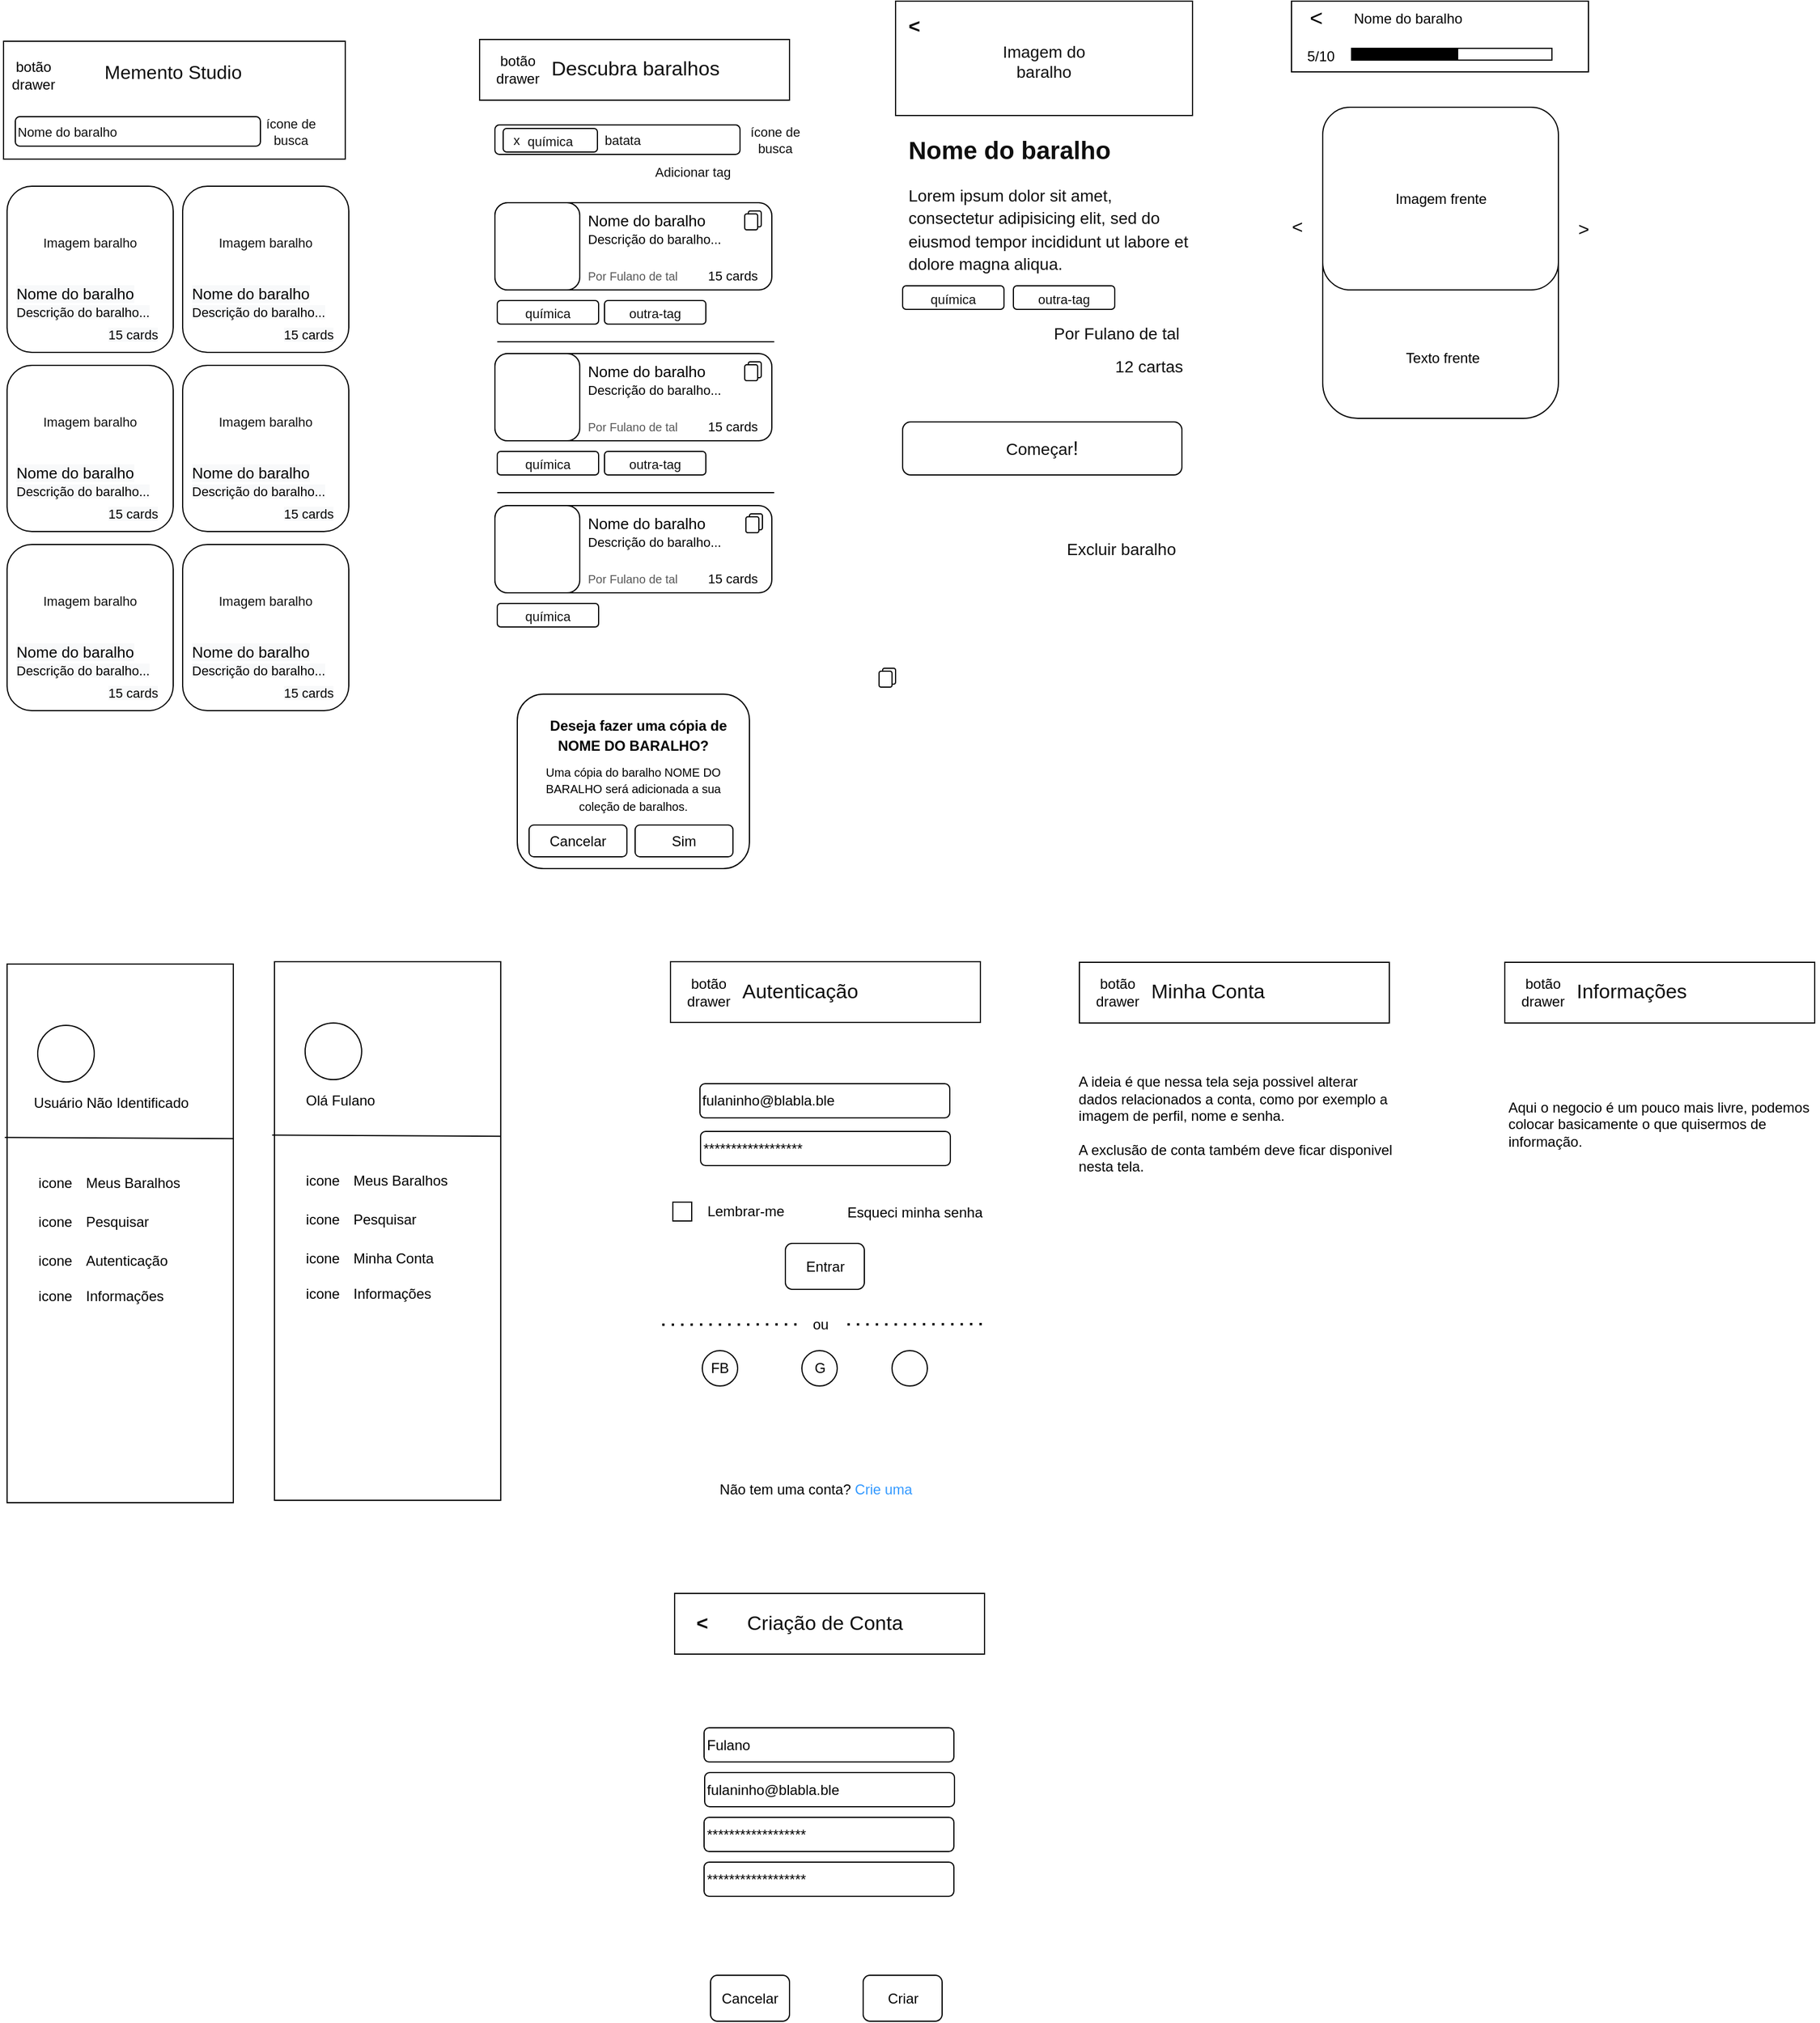 <mxfile version="19.0.3" type="device"><diagram id="fM3aGosSxny9Zsjf3HQu" name="Page-1"><mxGraphModel dx="1240" dy="809" grid="0" gridSize="10" guides="1" tooltips="1" connect="1" arrows="1" fold="1" page="1" pageScale="1" pageWidth="827" pageHeight="1169" math="0" shadow="0"><root><mxCell id="0"/><mxCell id="1" parent="0"/><mxCell id="NiZG2JbrYyno3YWnQfZE-44" value="" style="rounded=0;whiteSpace=wrap;html=1;" parent="1" vertex="1"><mxGeometry x="452" y="96.5" width="263" height="51.5" as="geometry"/></mxCell><mxCell id="NiZG2JbrYyno3YWnQfZE-31" value="" style="rounded=0;whiteSpace=wrap;html=1;" parent="1" vertex="1"><mxGeometry x="48" y="98" width="290" height="100" as="geometry"/></mxCell><mxCell id="MmNNkBtqeXxWJ1WYFN_U-193" value="" style="rounded=0;whiteSpace=wrap;html=1;fontSize=16;fontColor=#0F0F0F;fillColor=#FFFFFF;" parent="1" vertex="1"><mxGeometry x="805" y="64" width="252" height="97" as="geometry"/></mxCell><mxCell id="MmNNkBtqeXxWJ1WYFN_U-2" value="" style="rounded=0;whiteSpace=wrap;html=1;" parent="1" vertex="1"><mxGeometry x="1141" y="64" width="252" height="60" as="geometry"/></mxCell><mxCell id="MmNNkBtqeXxWJ1WYFN_U-5" value="Nome do baralho" style="text;html=1;strokeColor=none;fillColor=none;align=left;verticalAlign=middle;whiteSpace=wrap;rounded=0;" parent="1" vertex="1"><mxGeometry x="1192" y="64" width="130" height="30" as="geometry"/></mxCell><mxCell id="MmNNkBtqeXxWJ1WYFN_U-6" value="&lt;font style=&quot;font-size: 19px;&quot;&gt;&amp;lt;&lt;/font&gt;" style="text;html=1;strokeColor=none;fillColor=none;align=center;verticalAlign=middle;whiteSpace=wrap;rounded=0;" parent="1" vertex="1"><mxGeometry x="1132" y="64" width="60" height="30" as="geometry"/></mxCell><mxCell id="MmNNkBtqeXxWJ1WYFN_U-7" value="&lt;font style=&quot;font-size: 12px;&quot;&gt;5/10&lt;/font&gt;" style="text;html=1;strokeColor=none;fillColor=none;align=center;verticalAlign=middle;whiteSpace=wrap;rounded=0;fontSize=19;" parent="1" vertex="1"><mxGeometry x="1136" y="94" width="60" height="30" as="geometry"/></mxCell><mxCell id="MmNNkBtqeXxWJ1WYFN_U-8" value="" style="rounded=0;whiteSpace=wrap;html=1;fontSize=12;" parent="1" vertex="1"><mxGeometry x="1192" y="104" width="170" height="10" as="geometry"/></mxCell><mxCell id="MmNNkBtqeXxWJ1WYFN_U-10" value="" style="rounded=0;whiteSpace=wrap;html=1;fontSize=12;fillColor=#000000;" parent="1" vertex="1"><mxGeometry x="1192" y="104" width="90" height="10" as="geometry"/></mxCell><mxCell id="MmNNkBtqeXxWJ1WYFN_U-11" value="" style="rounded=1;whiteSpace=wrap;html=1;fontSize=12;fillColor=#FFFFFF;fontColor=#00465C;labelBackgroundColor=none;" parent="1" vertex="1"><mxGeometry x="1167.5" y="154" width="200" height="264" as="geometry"/></mxCell><mxCell id="MmNNkBtqeXxWJ1WYFN_U-17" value="Imagem frente" style="rounded=1;whiteSpace=wrap;html=1;fontSize=12;fillColor=#FFFFFF;" parent="1" vertex="1"><mxGeometry x="1167.5" y="154" width="200" height="155" as="geometry"/></mxCell><mxCell id="MmNNkBtqeXxWJ1WYFN_U-18" value="Texto frente" style="text;html=1;strokeColor=none;fillColor=none;align=center;verticalAlign=middle;whiteSpace=wrap;rounded=0;fontSize=12;" parent="1" vertex="1"><mxGeometry x="1214" y="352" width="111" height="30" as="geometry"/></mxCell><mxCell id="MmNNkBtqeXxWJ1WYFN_U-45" value="" style="group" parent="1" vertex="1" connectable="0"><mxGeometry x="465" y="235" width="235" height="77" as="geometry"/></mxCell><mxCell id="MmNNkBtqeXxWJ1WYFN_U-39" value="" style="rounded=1;whiteSpace=wrap;html=1;fontSize=23;fillColor=#FFFFFF;" parent="MmNNkBtqeXxWJ1WYFN_U-45" vertex="1"><mxGeometry width="235" height="74" as="geometry"/></mxCell><mxCell id="MmNNkBtqeXxWJ1WYFN_U-40" value="" style="rounded=1;whiteSpace=wrap;html=1;fontSize=23;fillColor=#FFFFFF;" parent="MmNNkBtqeXxWJ1WYFN_U-45" vertex="1"><mxGeometry width="72" height="74" as="geometry"/></mxCell><mxCell id="MmNNkBtqeXxWJ1WYFN_U-41" value="Nome do baralho" style="text;html=1;strokeColor=none;fillColor=none;align=left;verticalAlign=middle;whiteSpace=wrap;rounded=0;fontSize=13;" parent="MmNNkBtqeXxWJ1WYFN_U-45" vertex="1"><mxGeometry x="77" width="103" height="30" as="geometry"/></mxCell><mxCell id="MmNNkBtqeXxWJ1WYFN_U-42" value="&lt;font style=&quot;font-size: 11px;&quot;&gt;Descrição do baralho...&lt;/font&gt;" style="text;html=1;strokeColor=none;fillColor=none;align=left;verticalAlign=middle;whiteSpace=wrap;rounded=0;fontSize=13;" parent="MmNNkBtqeXxWJ1WYFN_U-45" vertex="1"><mxGeometry x="77" y="15" width="128" height="30" as="geometry"/></mxCell><mxCell id="MmNNkBtqeXxWJ1WYFN_U-43" value="15 cards" style="text;html=1;strokeColor=none;fillColor=none;align=center;verticalAlign=middle;whiteSpace=wrap;rounded=0;fontSize=11;" parent="MmNNkBtqeXxWJ1WYFN_U-45" vertex="1"><mxGeometry x="172" y="47" width="60" height="30" as="geometry"/></mxCell><mxCell id="MmNNkBtqeXxWJ1WYFN_U-44" value="&lt;font style=&quot;font-size: 10px;&quot; color=&quot;#575757&quot;&gt;Por Fulano de tal&lt;/font&gt;" style="text;html=1;strokeColor=none;fillColor=none;align=left;verticalAlign=middle;whiteSpace=wrap;rounded=0;fontSize=11;" parent="MmNNkBtqeXxWJ1WYFN_U-45" vertex="1"><mxGeometry x="77" y="47" width="90" height="30" as="geometry"/></mxCell><mxCell id="h0KHNPsWpY2oYhMpBAds-7" value="" style="group" parent="MmNNkBtqeXxWJ1WYFN_U-45" connectable="0" vertex="1"><mxGeometry x="212" y="7" width="14" height="16" as="geometry"/></mxCell><mxCell id="h0KHNPsWpY2oYhMpBAds-8" value="" style="rounded=1;whiteSpace=wrap;html=1;labelBackgroundColor=none;fontSize=14;fontColor=#FFFFFF;fillColor=#FFFFFF;" parent="h0KHNPsWpY2oYhMpBAds-7" vertex="1"><mxGeometry x="3" width="11" height="13.5" as="geometry"/></mxCell><mxCell id="h0KHNPsWpY2oYhMpBAds-9" value="" style="rounded=1;whiteSpace=wrap;html=1;labelBackgroundColor=none;fontSize=14;fontColor=#FFFFFF;fillColor=#FFFFFF;" parent="h0KHNPsWpY2oYhMpBAds-7" vertex="1"><mxGeometry y="2.5" width="11" height="13.5" as="geometry"/></mxCell><mxCell id="MmNNkBtqeXxWJ1WYFN_U-73" value="&lt;span style=&quot;font-weight: normal;&quot;&gt;Descubra baralhos&lt;/span&gt;" style="text;html=1;strokeColor=none;fillColor=none;align=left;verticalAlign=middle;whiteSpace=wrap;rounded=0;fontSize=17;fontColor=#0F0F0F;fontStyle=1" parent="1" vertex="1"><mxGeometry x="511" y="107.25" width="199" height="30" as="geometry"/></mxCell><mxCell id="MmNNkBtqeXxWJ1WYFN_U-84" value="&lt;font style=&quot;font-size: 11px;&quot;&gt;química&lt;/font&gt;" style="rounded=1;whiteSpace=wrap;html=1;fontSize=17;fontColor=#0F0F0F;fillColor=#FFFFFF;" parent="1" vertex="1"><mxGeometry x="467" y="318" width="86" height="20" as="geometry"/></mxCell><mxCell id="MmNNkBtqeXxWJ1WYFN_U-85" value="&lt;font style=&quot;font-size: 11px;&quot;&gt;outra-tag&lt;/font&gt;" style="rounded=1;whiteSpace=wrap;html=1;fontSize=17;fontColor=#0F0F0F;fillColor=#FFFFFF;" parent="1" vertex="1"><mxGeometry x="558" y="318" width="86" height="20" as="geometry"/></mxCell><mxCell id="MmNNkBtqeXxWJ1WYFN_U-86" value="" style="endArrow=none;html=1;rounded=0;fontSize=11;fontColor=#0F0F0F;" parent="1" edge="1"><mxGeometry width="50" height="50" relative="1" as="geometry"><mxPoint x="467" y="353" as="sourcePoint"/><mxPoint x="702" y="353" as="targetPoint"/></mxGeometry></mxCell><mxCell id="MmNNkBtqeXxWJ1WYFN_U-87" value="" style="group" parent="1" vertex="1" connectable="0"><mxGeometry x="465" y="363" width="235" height="77" as="geometry"/></mxCell><mxCell id="MmNNkBtqeXxWJ1WYFN_U-88" value="" style="rounded=1;whiteSpace=wrap;html=1;fontSize=23;fillColor=#FFFFFF;" parent="MmNNkBtqeXxWJ1WYFN_U-87" vertex="1"><mxGeometry width="235" height="74" as="geometry"/></mxCell><mxCell id="MmNNkBtqeXxWJ1WYFN_U-89" value="" style="rounded=1;whiteSpace=wrap;html=1;fontSize=23;fillColor=#FFFFFF;" parent="MmNNkBtqeXxWJ1WYFN_U-87" vertex="1"><mxGeometry width="72" height="74" as="geometry"/></mxCell><mxCell id="MmNNkBtqeXxWJ1WYFN_U-90" value="Nome do baralho" style="text;html=1;strokeColor=none;fillColor=none;align=left;verticalAlign=middle;whiteSpace=wrap;rounded=0;fontSize=13;" parent="MmNNkBtqeXxWJ1WYFN_U-87" vertex="1"><mxGeometry x="77" width="103" height="30" as="geometry"/></mxCell><mxCell id="MmNNkBtqeXxWJ1WYFN_U-91" value="&lt;font style=&quot;font-size: 11px;&quot;&gt;Descrição do baralho...&lt;/font&gt;" style="text;html=1;strokeColor=none;fillColor=none;align=left;verticalAlign=middle;whiteSpace=wrap;rounded=0;fontSize=13;" parent="MmNNkBtqeXxWJ1WYFN_U-87" vertex="1"><mxGeometry x="77" y="15" width="128" height="30" as="geometry"/></mxCell><mxCell id="MmNNkBtqeXxWJ1WYFN_U-92" value="15 cards" style="text;html=1;strokeColor=none;fillColor=none;align=center;verticalAlign=middle;whiteSpace=wrap;rounded=0;fontSize=11;" parent="MmNNkBtqeXxWJ1WYFN_U-87" vertex="1"><mxGeometry x="172" y="47" width="60" height="30" as="geometry"/></mxCell><mxCell id="MmNNkBtqeXxWJ1WYFN_U-93" value="&lt;font style=&quot;font-size: 10px;&quot; color=&quot;#575757&quot;&gt;Por Fulano de tal&lt;/font&gt;" style="text;html=1;strokeColor=none;fillColor=none;align=left;verticalAlign=middle;whiteSpace=wrap;rounded=0;fontSize=11;" parent="MmNNkBtqeXxWJ1WYFN_U-87" vertex="1"><mxGeometry x="77" y="47" width="90" height="30" as="geometry"/></mxCell><mxCell id="h0KHNPsWpY2oYhMpBAds-14" value="" style="group" parent="MmNNkBtqeXxWJ1WYFN_U-87" connectable="0" vertex="1"><mxGeometry x="212" y="7" width="14" height="16" as="geometry"/></mxCell><mxCell id="h0KHNPsWpY2oYhMpBAds-15" value="" style="rounded=1;whiteSpace=wrap;html=1;labelBackgroundColor=none;fontSize=14;fontColor=#FFFFFF;fillColor=#FFFFFF;" parent="h0KHNPsWpY2oYhMpBAds-14" vertex="1"><mxGeometry x="3" width="11" height="13.5" as="geometry"/></mxCell><mxCell id="h0KHNPsWpY2oYhMpBAds-16" value="" style="rounded=1;whiteSpace=wrap;html=1;labelBackgroundColor=none;fontSize=14;fontColor=#FFFFFF;fillColor=#FFFFFF;" parent="h0KHNPsWpY2oYhMpBAds-14" vertex="1"><mxGeometry y="2.5" width="11" height="13.5" as="geometry"/></mxCell><mxCell id="MmNNkBtqeXxWJ1WYFN_U-95" value="&lt;font style=&quot;font-size: 11px;&quot;&gt;química&lt;/font&gt;" style="rounded=1;whiteSpace=wrap;html=1;fontSize=17;fontColor=#0F0F0F;fillColor=#FFFFFF;" parent="1" vertex="1"><mxGeometry x="467" y="446" width="86" height="20" as="geometry"/></mxCell><mxCell id="MmNNkBtqeXxWJ1WYFN_U-96" value="&lt;font style=&quot;font-size: 11px;&quot;&gt;outra-tag&lt;/font&gt;" style="rounded=1;whiteSpace=wrap;html=1;fontSize=17;fontColor=#0F0F0F;fillColor=#FFFFFF;" parent="1" vertex="1"><mxGeometry x="558" y="446" width="86" height="20" as="geometry"/></mxCell><mxCell id="MmNNkBtqeXxWJ1WYFN_U-97" value="" style="endArrow=none;html=1;rounded=0;fontSize=11;fontColor=#0F0F0F;" parent="1" edge="1"><mxGeometry width="50" height="50" relative="1" as="geometry"><mxPoint x="467" y="481" as="sourcePoint"/><mxPoint x="702" y="481" as="targetPoint"/></mxGeometry></mxCell><mxCell id="MmNNkBtqeXxWJ1WYFN_U-98" value="&amp;nbsp; &amp;nbsp;batata" style="rounded=1;whiteSpace=wrap;html=1;fontSize=11;fontColor=#0F0F0F;fillColor=#FFFFFF;" parent="1" vertex="1"><mxGeometry x="465" y="169" width="208" height="25" as="geometry"/></mxCell><mxCell id="MmNNkBtqeXxWJ1WYFN_U-99" value="ícone de busca" style="text;html=1;strokeColor=none;fillColor=none;align=center;verticalAlign=middle;whiteSpace=wrap;rounded=0;fontSize=11;fontColor=#0F0F0F;" parent="1" vertex="1"><mxGeometry x="677" y="172.5" width="52" height="19" as="geometry"/></mxCell><mxCell id="MmNNkBtqeXxWJ1WYFN_U-101" value="&lt;font style=&quot;font-size: 11px;&quot;&gt;química&lt;/font&gt;" style="rounded=1;whiteSpace=wrap;html=1;fontSize=17;fontColor=#0F0F0F;fillColor=#FFFFFF;" parent="1" vertex="1"><mxGeometry x="472" y="172" width="80" height="20" as="geometry"/></mxCell><mxCell id="MmNNkBtqeXxWJ1WYFN_U-102" value="x" style="text;html=1;strokeColor=none;fillColor=none;align=center;verticalAlign=middle;whiteSpace=wrap;rounded=0;fontSize=11;fontColor=#0F0F0F;" parent="1" vertex="1"><mxGeometry x="473" y="175.5" width="21" height="13" as="geometry"/></mxCell><mxCell id="MmNNkBtqeXxWJ1WYFN_U-106" value="Adicionar tag" style="text;html=1;strokeColor=none;fillColor=none;align=left;verticalAlign=middle;whiteSpace=wrap;rounded=0;fontSize=11;fontColor=#0F0F0F;" parent="1" vertex="1"><mxGeometry x="599" y="197" width="72" height="24" as="geometry"/></mxCell><mxCell id="MmNNkBtqeXxWJ1WYFN_U-107" value="" style="group" parent="1" vertex="1" connectable="0"><mxGeometry x="465" y="492" width="235" height="77" as="geometry"/></mxCell><mxCell id="MmNNkBtqeXxWJ1WYFN_U-108" value="" style="rounded=1;whiteSpace=wrap;html=1;fontSize=23;fillColor=#FFFFFF;" parent="MmNNkBtqeXxWJ1WYFN_U-107" vertex="1"><mxGeometry width="235" height="74" as="geometry"/></mxCell><mxCell id="MmNNkBtqeXxWJ1WYFN_U-109" value="" style="rounded=1;whiteSpace=wrap;html=1;fontSize=23;fillColor=#FFFFFF;" parent="MmNNkBtqeXxWJ1WYFN_U-107" vertex="1"><mxGeometry width="72" height="74" as="geometry"/></mxCell><mxCell id="MmNNkBtqeXxWJ1WYFN_U-110" value="Nome do baralho" style="text;html=1;strokeColor=none;fillColor=none;align=left;verticalAlign=middle;whiteSpace=wrap;rounded=0;fontSize=13;" parent="MmNNkBtqeXxWJ1WYFN_U-107" vertex="1"><mxGeometry x="77" width="103" height="30" as="geometry"/></mxCell><mxCell id="MmNNkBtqeXxWJ1WYFN_U-111" value="&lt;font style=&quot;font-size: 11px;&quot;&gt;Descrição do baralho...&lt;/font&gt;" style="text;html=1;strokeColor=none;fillColor=none;align=left;verticalAlign=middle;whiteSpace=wrap;rounded=0;fontSize=13;" parent="MmNNkBtqeXxWJ1WYFN_U-107" vertex="1"><mxGeometry x="77" y="15" width="128" height="30" as="geometry"/></mxCell><mxCell id="MmNNkBtqeXxWJ1WYFN_U-112" value="15 cards" style="text;html=1;strokeColor=none;fillColor=none;align=center;verticalAlign=middle;whiteSpace=wrap;rounded=0;fontSize=11;" parent="MmNNkBtqeXxWJ1WYFN_U-107" vertex="1"><mxGeometry x="172" y="47" width="60" height="30" as="geometry"/></mxCell><mxCell id="MmNNkBtqeXxWJ1WYFN_U-113" value="&lt;font style=&quot;font-size: 10px;&quot; color=&quot;#575757&quot;&gt;Por Fulano de tal&lt;/font&gt;" style="text;html=1;strokeColor=none;fillColor=none;align=left;verticalAlign=middle;whiteSpace=wrap;rounded=0;fontSize=11;" parent="MmNNkBtqeXxWJ1WYFN_U-107" vertex="1"><mxGeometry x="77" y="47" width="90" height="30" as="geometry"/></mxCell><mxCell id="h0KHNPsWpY2oYhMpBAds-17" value="" style="group" parent="MmNNkBtqeXxWJ1WYFN_U-107" connectable="0" vertex="1"><mxGeometry x="213" y="7" width="14" height="16" as="geometry"/></mxCell><mxCell id="h0KHNPsWpY2oYhMpBAds-18" value="" style="rounded=1;whiteSpace=wrap;html=1;labelBackgroundColor=none;fontSize=14;fontColor=#FFFFFF;fillColor=#FFFFFF;" parent="h0KHNPsWpY2oYhMpBAds-17" vertex="1"><mxGeometry x="3" width="11" height="13.5" as="geometry"/></mxCell><mxCell id="h0KHNPsWpY2oYhMpBAds-19" value="" style="rounded=1;whiteSpace=wrap;html=1;labelBackgroundColor=none;fontSize=14;fontColor=#FFFFFF;fillColor=#FFFFFF;" parent="h0KHNPsWpY2oYhMpBAds-17" vertex="1"><mxGeometry y="2.5" width="11" height="13.5" as="geometry"/></mxCell><mxCell id="MmNNkBtqeXxWJ1WYFN_U-115" value="&lt;font style=&quot;font-size: 11px;&quot;&gt;química&lt;/font&gt;" style="rounded=1;whiteSpace=wrap;html=1;fontSize=17;fontColor=#0F0F0F;fillColor=#FFFFFF;" parent="1" vertex="1"><mxGeometry x="467" y="575" width="86" height="20" as="geometry"/></mxCell><mxCell id="MmNNkBtqeXxWJ1WYFN_U-117" value="&lt;font style=&quot;font-size: 16px;&quot;&gt;&amp;lt;&lt;/font&gt;" style="text;html=1;strokeColor=none;fillColor=none;align=center;verticalAlign=middle;whiteSpace=wrap;rounded=0;fontSize=11;fontColor=#0F0F0F;" parent="1" vertex="1"><mxGeometry x="48" y="295" width="60" height="30" as="geometry"/></mxCell><mxCell id="MmNNkBtqeXxWJ1WYFN_U-118" value="&lt;font style=&quot;font-size: 16px;&quot;&gt;&amp;gt;&lt;/font&gt;" style="text;html=1;strokeColor=none;fillColor=none;align=center;verticalAlign=middle;whiteSpace=wrap;rounded=0;fontSize=11;fontColor=#0F0F0F;" parent="1" vertex="1"><mxGeometry x="1358.5" y="242" width="60" height="30" as="geometry"/></mxCell><mxCell id="MmNNkBtqeXxWJ1WYFN_U-124" value="&lt;font size=&quot;1&quot; style=&quot;&quot;&gt;&lt;span style=&quot;font-weight: normal; font-size: 16px;&quot;&gt;Memento Studio&lt;/span&gt;&lt;/font&gt;" style="text;html=1;strokeColor=none;fillColor=none;align=center;verticalAlign=middle;whiteSpace=wrap;rounded=0;fontSize=16;fontColor=#0F0F0F;fontStyle=1" parent="1" vertex="1"><mxGeometry x="45" y="109" width="294" height="30" as="geometry"/></mxCell><mxCell id="MmNNkBtqeXxWJ1WYFN_U-126" value="" style="rounded=1;whiteSpace=wrap;html=1;fontSize=19;fontColor=#0F0F0F;fillColor=#FFFFFF;" parent="1" vertex="1"><mxGeometry x="51" y="221" width="141" height="141" as="geometry"/></mxCell><mxCell id="MmNNkBtqeXxWJ1WYFN_U-138" value="&lt;span style=&quot;color: rgb(0, 0, 0); font-family: Helvetica; font-size: 11px; font-style: normal; font-variant-ligatures: normal; font-variant-caps: normal; font-weight: 400; letter-spacing: normal; orphans: 2; text-align: left; text-indent: 0px; text-transform: none; widows: 2; word-spacing: 0px; -webkit-text-stroke-width: 0px; background-color: rgb(248, 249, 250); text-decoration-thickness: initial; text-decoration-style: initial; text-decoration-color: initial; float: none; display: inline !important;&quot;&gt;Descrição do baralho...&lt;/span&gt;" style="text;whiteSpace=wrap;html=1;fontSize=11;fontColor=#0F0F0F;" parent="1" vertex="1"><mxGeometry x="57" y="314.505" width="133" height="27" as="geometry"/></mxCell><mxCell id="MmNNkBtqeXxWJ1WYFN_U-139" value="&lt;span style=&quot;color: rgb(0, 0, 0); font-family: Helvetica; font-size: 13px; font-style: normal; font-variant-ligatures: normal; font-variant-caps: normal; font-weight: 400; letter-spacing: normal; orphans: 2; text-align: left; text-indent: 0px; text-transform: none; widows: 2; word-spacing: 0px; -webkit-text-stroke-width: 0px; background-color: rgb(248, 249, 250); text-decoration-thickness: initial; text-decoration-style: initial; text-decoration-color: initial; float: none; display: inline !important;&quot;&gt;Nome do baralho&lt;/span&gt;" style="text;whiteSpace=wrap;html=1;fontSize=11;fontColor=#0F0F0F;" parent="1" vertex="1"><mxGeometry x="57" y="297.5" width="120" height="28" as="geometry"/></mxCell><mxCell id="MmNNkBtqeXxWJ1WYFN_U-141" value="&lt;span style=&quot;color: rgb(0, 0, 0); font-family: Helvetica; font-size: 11px; font-style: normal; font-variant-ligatures: normal; font-variant-caps: normal; font-weight: 400; letter-spacing: normal; orphans: 2; text-align: center; text-indent: 0px; text-transform: none; widows: 2; word-spacing: 0px; -webkit-text-stroke-width: 0px; background-color: rgb(248, 249, 250); text-decoration-thickness: initial; text-decoration-style: initial; text-decoration-color: initial; float: none; display: inline !important;&quot;&gt;15 cards&lt;/span&gt;" style="text;whiteSpace=wrap;html=1;fontSize=13;fontColor=#0F0F0F;" parent="1" vertex="1"><mxGeometry x="135.003" y="331.997" width="62" height="30" as="geometry"/></mxCell><mxCell id="MmNNkBtqeXxWJ1WYFN_U-137" value="&lt;font style=&quot;font-size: 11px;&quot;&gt;&lt;font style=&quot;font-size: 11px;&quot;&gt;Imagem&lt;/font&gt; baralho&lt;/font&gt;" style="text;html=1;strokeColor=none;fillColor=none;align=center;verticalAlign=middle;whiteSpace=wrap;rounded=0;fontSize=19;fontColor=#0F0F0F;" parent="1" vertex="1"><mxGeometry x="77" y="251.5" width="89" height="30" as="geometry"/></mxCell><mxCell id="MmNNkBtqeXxWJ1WYFN_U-146" value="" style="rounded=1;whiteSpace=wrap;html=1;fontSize=19;fontColor=#0F0F0F;fillColor=#FFFFFF;" parent="1" vertex="1"><mxGeometry x="200" y="221" width="141" height="141" as="geometry"/></mxCell><mxCell id="MmNNkBtqeXxWJ1WYFN_U-147" value="&lt;span style=&quot;color: rgb(0, 0, 0); font-family: Helvetica; font-size: 11px; font-style: normal; font-variant-ligatures: normal; font-variant-caps: normal; font-weight: 400; letter-spacing: normal; orphans: 2; text-align: left; text-indent: 0px; text-transform: none; widows: 2; word-spacing: 0px; -webkit-text-stroke-width: 0px; background-color: rgb(248, 249, 250); text-decoration-thickness: initial; text-decoration-style: initial; text-decoration-color: initial; float: none; display: inline !important;&quot;&gt;Descrição do baralho...&lt;/span&gt;" style="text;whiteSpace=wrap;html=1;fontSize=11;fontColor=#0F0F0F;" parent="1" vertex="1"><mxGeometry x="206" y="314.505" width="133" height="27" as="geometry"/></mxCell><mxCell id="MmNNkBtqeXxWJ1WYFN_U-148" value="&lt;span style=&quot;color: rgb(0, 0, 0); font-family: Helvetica; font-size: 13px; font-style: normal; font-variant-ligatures: normal; font-variant-caps: normal; font-weight: 400; letter-spacing: normal; orphans: 2; text-align: left; text-indent: 0px; text-transform: none; widows: 2; word-spacing: 0px; -webkit-text-stroke-width: 0px; background-color: rgb(248, 249, 250); text-decoration-thickness: initial; text-decoration-style: initial; text-decoration-color: initial; float: none; display: inline !important;&quot;&gt;Nome do baralho&lt;/span&gt;" style="text;whiteSpace=wrap;html=1;fontSize=11;fontColor=#0F0F0F;" parent="1" vertex="1"><mxGeometry x="206" y="297.5" width="120" height="28" as="geometry"/></mxCell><mxCell id="MmNNkBtqeXxWJ1WYFN_U-150" value="&lt;span style=&quot;color: rgb(0, 0, 0); font-family: Helvetica; font-size: 11px; font-style: normal; font-variant-ligatures: normal; font-variant-caps: normal; font-weight: 400; letter-spacing: normal; orphans: 2; text-align: center; text-indent: 0px; text-transform: none; widows: 2; word-spacing: 0px; -webkit-text-stroke-width: 0px; background-color: rgb(248, 249, 250); text-decoration-thickness: initial; text-decoration-style: initial; text-decoration-color: initial; float: none; display: inline !important;&quot;&gt;15 cards&lt;/span&gt;" style="text;whiteSpace=wrap;html=1;fontSize=13;fontColor=#0F0F0F;" parent="1" vertex="1"><mxGeometry x="284.003" y="331.997" width="62" height="30" as="geometry"/></mxCell><mxCell id="MmNNkBtqeXxWJ1WYFN_U-151" value="&lt;font style=&quot;font-size: 11px;&quot;&gt;&lt;font style=&quot;font-size: 11px;&quot;&gt;Imagem&lt;/font&gt; baralho&lt;/font&gt;" style="text;html=1;strokeColor=none;fillColor=none;align=center;verticalAlign=middle;whiteSpace=wrap;rounded=0;fontSize=19;fontColor=#0F0F0F;" parent="1" vertex="1"><mxGeometry x="226" y="251.5" width="89" height="30" as="geometry"/></mxCell><mxCell id="MmNNkBtqeXxWJ1WYFN_U-195" value="&lt;h1 style=&quot;font-size: 21px;&quot;&gt;&lt;font style=&quot;font-size: 21px;&quot;&gt;Nome do baralho&lt;/font&gt;&lt;/h1&gt;&lt;p style=&quot;&quot;&gt;&lt;font style=&quot;font-size: 14px;&quot;&gt;Lorem ipsum dolor sit amet, consectetur adipisicing elit, sed do eiusmod tempor incididunt ut labore et dolore magna aliqua.&lt;/font&gt;&lt;/p&gt;" style="text;html=1;strokeColor=none;fillColor=none;spacing=5;spacingTop=-20;whiteSpace=wrap;overflow=hidden;rounded=0;fontSize=16;fontColor=#0F0F0F;" parent="1" vertex="1"><mxGeometry x="811" y="173.5" width="252" height="157" as="geometry"/></mxCell><mxCell id="MmNNkBtqeXxWJ1WYFN_U-196" value="&lt;b&gt;&lt;font style=&quot;font-size: 17px;&quot;&gt;&amp;lt;&lt;/font&gt;&lt;/b&gt;" style="text;html=1;strokeColor=none;fillColor=none;align=center;verticalAlign=middle;whiteSpace=wrap;rounded=0;fontSize=14;fontColor=#0F0F0F;" parent="1" vertex="1"><mxGeometry x="791" y="70.5" width="60" height="30" as="geometry"/></mxCell><mxCell id="MmNNkBtqeXxWJ1WYFN_U-197" value="Imagem do baralho" style="text;html=1;strokeColor=none;fillColor=none;align=center;verticalAlign=middle;whiteSpace=wrap;rounded=0;fontSize=14;fontColor=#0F0F0F;" parent="1" vertex="1"><mxGeometry x="877" y="100" width="108" height="30" as="geometry"/></mxCell><mxCell id="MmNNkBtqeXxWJ1WYFN_U-199" value="&lt;font style=&quot;font-size: 11px;&quot;&gt;química&lt;/font&gt;" style="rounded=1;whiteSpace=wrap;html=1;fontSize=17;fontColor=#0F0F0F;fillColor=#FFFFFF;" parent="1" vertex="1"><mxGeometry x="811" y="305.5" width="86" height="20" as="geometry"/></mxCell><mxCell id="MmNNkBtqeXxWJ1WYFN_U-200" value="&lt;font style=&quot;font-size: 11px;&quot;&gt;outra-tag&lt;/font&gt;" style="rounded=1;whiteSpace=wrap;html=1;fontSize=17;fontColor=#0F0F0F;fillColor=#FFFFFF;" parent="1" vertex="1"><mxGeometry x="905" y="305.5" width="86" height="20" as="geometry"/></mxCell><mxCell id="MmNNkBtqeXxWJ1WYFN_U-203" value="&lt;font style=&quot;font-size: 14px;&quot;&gt;Começar&lt;/font&gt;!" style="rounded=1;whiteSpace=wrap;html=1;fontSize=17;fontColor=#0F0F0F;fillColor=#FFFFFF;" parent="1" vertex="1"><mxGeometry x="811" y="421" width="237" height="45" as="geometry"/></mxCell><mxCell id="MmNNkBtqeXxWJ1WYFN_U-204" value="12 cartas" style="text;html=1;strokeColor=none;fillColor=none;align=right;verticalAlign=middle;whiteSpace=wrap;rounded=0;fontSize=14;fontColor=#0F0F0F;" parent="1" vertex="1"><mxGeometry x="971" y="359" width="80" height="30" as="geometry"/></mxCell><mxCell id="MmNNkBtqeXxWJ1WYFN_U-205" value="Por Fulano de tal" style="text;html=1;strokeColor=none;fillColor=none;align=right;verticalAlign=middle;whiteSpace=wrap;rounded=0;fontSize=14;fontColor=#0F0F0F;" parent="1" vertex="1"><mxGeometry x="924" y="331" width="124" height="30" as="geometry"/></mxCell><mxCell id="MmNNkBtqeXxWJ1WYFN_U-207" value="&lt;font style=&quot;font-size: 16px;&quot;&gt;&amp;lt;&lt;/font&gt;" style="text;html=1;strokeColor=none;fillColor=none;align=center;verticalAlign=middle;whiteSpace=wrap;rounded=0;fontSize=11;fontColor=#0F0F0F;" parent="1" vertex="1"><mxGeometry x="1115.5" y="239.5" width="60" height="30" as="geometry"/></mxCell><mxCell id="h0KHNPsWpY2oYhMpBAds-3" value="" style="group" parent="1" connectable="0" vertex="1"><mxGeometry x="791" y="630" width="14" height="16" as="geometry"/></mxCell><mxCell id="h0KHNPsWpY2oYhMpBAds-1" value="" style="rounded=1;whiteSpace=wrap;html=1;labelBackgroundColor=none;fontSize=14;fontColor=#FFFFFF;fillColor=#FFFFFF;" parent="h0KHNPsWpY2oYhMpBAds-3" vertex="1"><mxGeometry x="3" width="11" height="13.5" as="geometry"/></mxCell><mxCell id="h0KHNPsWpY2oYhMpBAds-2" value="" style="rounded=1;whiteSpace=wrap;html=1;labelBackgroundColor=none;fontSize=14;fontColor=#FFFFFF;fillColor=#FFFFFF;" parent="h0KHNPsWpY2oYhMpBAds-3" vertex="1"><mxGeometry y="2.5" width="11" height="13.5" as="geometry"/></mxCell><mxCell id="h0KHNPsWpY2oYhMpBAds-21" value="" style="rounded=1;whiteSpace=wrap;html=1;labelBackgroundColor=none;fontSize=14;fontColor=#FFFFFF;fillColor=#FFFFFF;" parent="1" vertex="1"><mxGeometry x="484" y="652" width="197" height="148" as="geometry"/></mxCell><mxCell id="h0KHNPsWpY2oYhMpBAds-22" value="&lt;font style=&quot;font-size: 12px;&quot;&gt;&lt;b&gt;D&lt;font style=&quot;font-size: 12px;&quot; color=&quot;#000000&quot;&gt;Deseja fazer uma cópia de NOME DO BARALHO?&lt;/font&gt;&lt;/b&gt;&lt;/font&gt;" style="text;html=1;strokeColor=none;fillColor=none;align=center;verticalAlign=middle;whiteSpace=wrap;rounded=0;labelBackgroundColor=none;fontSize=14;fontColor=#FFFFFF;" parent="1" vertex="1"><mxGeometry x="491" y="671" width="183" height="30" as="geometry"/></mxCell><mxCell id="h0KHNPsWpY2oYhMpBAds-23" value="Sim" style="rounded=1;whiteSpace=wrap;html=1;labelBackgroundColor=none;fontSize=12;fontColor=#000000;fillColor=#FFFFFF;" parent="1" vertex="1"><mxGeometry x="584" y="763" width="83" height="27" as="geometry"/></mxCell><mxCell id="h0KHNPsWpY2oYhMpBAds-24" value="Cancelar" style="rounded=1;whiteSpace=wrap;html=1;labelBackgroundColor=none;fontSize=12;fontColor=#000000;fillColor=#FFFFFF;" parent="1" vertex="1"><mxGeometry x="494" y="763" width="83" height="27" as="geometry"/></mxCell><mxCell id="h0KHNPsWpY2oYhMpBAds-25" value="&lt;font style=&quot;font-size: 10px;&quot;&gt;Uma cópia do baralho NOME DO BARALHO será adicionada a sua coleção de baralhos.&lt;/font&gt;" style="text;html=1;strokeColor=none;fillColor=none;align=center;verticalAlign=middle;whiteSpace=wrap;rounded=0;labelBackgroundColor=none;fontSize=12;fontColor=#000000;" parent="1" vertex="1"><mxGeometry x="496" y="717" width="173" height="30" as="geometry"/></mxCell><mxCell id="h0KHNPsWpY2oYhMpBAds-27" value="&lt;div style=&quot;&quot;&gt;&lt;span style=&quot;background-color: initial; font-size: 14px;&quot;&gt;&lt;font color=&quot;#0f0f0f&quot;&gt;Excluir baralho&lt;/font&gt;&lt;/span&gt;&lt;/div&gt;" style="text;whiteSpace=wrap;html=1;fontSize=10;fontColor=#000000;align=right;" parent="1" vertex="1"><mxGeometry x="814" y="514" width="231" height="28" as="geometry"/></mxCell><mxCell id="NiZG2JbrYyno3YWnQfZE-1" value="&lt;font style=&quot;font-size: 16px;&quot;&gt;&amp;lt;&lt;/font&gt;" style="text;html=1;strokeColor=none;fillColor=none;align=center;verticalAlign=middle;whiteSpace=wrap;rounded=0;fontSize=11;fontColor=#0F0F0F;" parent="1" vertex="1"><mxGeometry x="48" y="447" width="60" height="30" as="geometry"/></mxCell><mxCell id="NiZG2JbrYyno3YWnQfZE-2" value="" style="rounded=1;whiteSpace=wrap;html=1;fontSize=19;fontColor=#0F0F0F;fillColor=#FFFFFF;" parent="1" vertex="1"><mxGeometry x="51" y="373" width="141" height="141" as="geometry"/></mxCell><mxCell id="NiZG2JbrYyno3YWnQfZE-3" value="&lt;span style=&quot;color: rgb(0, 0, 0); font-family: Helvetica; font-size: 11px; font-style: normal; font-variant-ligatures: normal; font-variant-caps: normal; font-weight: 400; letter-spacing: normal; orphans: 2; text-align: left; text-indent: 0px; text-transform: none; widows: 2; word-spacing: 0px; -webkit-text-stroke-width: 0px; background-color: rgb(248, 249, 250); text-decoration-thickness: initial; text-decoration-style: initial; text-decoration-color: initial; float: none; display: inline !important;&quot;&gt;Descrição do baralho...&lt;/span&gt;" style="text;whiteSpace=wrap;html=1;fontSize=11;fontColor=#0F0F0F;" parent="1" vertex="1"><mxGeometry x="57" y="466.505" width="133" height="27" as="geometry"/></mxCell><mxCell id="NiZG2JbrYyno3YWnQfZE-4" value="&lt;span style=&quot;color: rgb(0, 0, 0); font-family: Helvetica; font-size: 13px; font-style: normal; font-variant-ligatures: normal; font-variant-caps: normal; font-weight: 400; letter-spacing: normal; orphans: 2; text-align: left; text-indent: 0px; text-transform: none; widows: 2; word-spacing: 0px; -webkit-text-stroke-width: 0px; background-color: rgb(248, 249, 250); text-decoration-thickness: initial; text-decoration-style: initial; text-decoration-color: initial; float: none; display: inline !important;&quot;&gt;Nome do baralho&lt;/span&gt;" style="text;whiteSpace=wrap;html=1;fontSize=11;fontColor=#0F0F0F;" parent="1" vertex="1"><mxGeometry x="57" y="449.5" width="120" height="28" as="geometry"/></mxCell><mxCell id="NiZG2JbrYyno3YWnQfZE-5" value="&lt;span style=&quot;color: rgb(0, 0, 0); font-family: Helvetica; font-size: 11px; font-style: normal; font-variant-ligatures: normal; font-variant-caps: normal; font-weight: 400; letter-spacing: normal; orphans: 2; text-align: center; text-indent: 0px; text-transform: none; widows: 2; word-spacing: 0px; -webkit-text-stroke-width: 0px; background-color: rgb(248, 249, 250); text-decoration-thickness: initial; text-decoration-style: initial; text-decoration-color: initial; float: none; display: inline !important;&quot;&gt;15 cards&lt;/span&gt;" style="text;whiteSpace=wrap;html=1;fontSize=13;fontColor=#0F0F0F;" parent="1" vertex="1"><mxGeometry x="135.003" y="483.997" width="62" height="30" as="geometry"/></mxCell><mxCell id="NiZG2JbrYyno3YWnQfZE-6" value="&lt;font style=&quot;font-size: 11px;&quot;&gt;&lt;font style=&quot;font-size: 11px;&quot;&gt;Imagem&lt;/font&gt; baralho&lt;/font&gt;" style="text;html=1;strokeColor=none;fillColor=none;align=center;verticalAlign=middle;whiteSpace=wrap;rounded=0;fontSize=19;fontColor=#0F0F0F;" parent="1" vertex="1"><mxGeometry x="77" y="403.5" width="89" height="30" as="geometry"/></mxCell><mxCell id="NiZG2JbrYyno3YWnQfZE-7" value="" style="rounded=1;whiteSpace=wrap;html=1;fontSize=19;fontColor=#0F0F0F;fillColor=#FFFFFF;" parent="1" vertex="1"><mxGeometry x="200" y="373" width="141" height="141" as="geometry"/></mxCell><mxCell id="NiZG2JbrYyno3YWnQfZE-8" value="&lt;span style=&quot;color: rgb(0, 0, 0); font-family: Helvetica; font-size: 11px; font-style: normal; font-variant-ligatures: normal; font-variant-caps: normal; font-weight: 400; letter-spacing: normal; orphans: 2; text-align: left; text-indent: 0px; text-transform: none; widows: 2; word-spacing: 0px; -webkit-text-stroke-width: 0px; background-color: rgb(248, 249, 250); text-decoration-thickness: initial; text-decoration-style: initial; text-decoration-color: initial; float: none; display: inline !important;&quot;&gt;Descrição do baralho...&lt;/span&gt;" style="text;whiteSpace=wrap;html=1;fontSize=11;fontColor=#0F0F0F;" parent="1" vertex="1"><mxGeometry x="206" y="466.505" width="133" height="27" as="geometry"/></mxCell><mxCell id="NiZG2JbrYyno3YWnQfZE-9" value="&lt;span style=&quot;color: rgb(0, 0, 0); font-family: Helvetica; font-size: 13px; font-style: normal; font-variant-ligatures: normal; font-variant-caps: normal; font-weight: 400; letter-spacing: normal; orphans: 2; text-align: left; text-indent: 0px; text-transform: none; widows: 2; word-spacing: 0px; -webkit-text-stroke-width: 0px; background-color: rgb(248, 249, 250); text-decoration-thickness: initial; text-decoration-style: initial; text-decoration-color: initial; float: none; display: inline !important;&quot;&gt;Nome do baralho&lt;/span&gt;" style="text;whiteSpace=wrap;html=1;fontSize=11;fontColor=#0F0F0F;" parent="1" vertex="1"><mxGeometry x="206" y="449.5" width="120" height="28" as="geometry"/></mxCell><mxCell id="NiZG2JbrYyno3YWnQfZE-10" value="&lt;span style=&quot;color: rgb(0, 0, 0); font-family: Helvetica; font-size: 11px; font-style: normal; font-variant-ligatures: normal; font-variant-caps: normal; font-weight: 400; letter-spacing: normal; orphans: 2; text-align: center; text-indent: 0px; text-transform: none; widows: 2; word-spacing: 0px; -webkit-text-stroke-width: 0px; background-color: rgb(248, 249, 250); text-decoration-thickness: initial; text-decoration-style: initial; text-decoration-color: initial; float: none; display: inline !important;&quot;&gt;15 cards&lt;/span&gt;" style="text;whiteSpace=wrap;html=1;fontSize=13;fontColor=#0F0F0F;" parent="1" vertex="1"><mxGeometry x="284.003" y="483.997" width="62" height="30" as="geometry"/></mxCell><mxCell id="NiZG2JbrYyno3YWnQfZE-11" value="&lt;font style=&quot;font-size: 11px;&quot;&gt;&lt;font style=&quot;font-size: 11px;&quot;&gt;Imagem&lt;/font&gt; baralho&lt;/font&gt;" style="text;html=1;strokeColor=none;fillColor=none;align=center;verticalAlign=middle;whiteSpace=wrap;rounded=0;fontSize=19;fontColor=#0F0F0F;" parent="1" vertex="1"><mxGeometry x="226" y="403.5" width="89" height="30" as="geometry"/></mxCell><mxCell id="NiZG2JbrYyno3YWnQfZE-12" value="&lt;font style=&quot;font-size: 16px;&quot;&gt;&amp;lt;&lt;/font&gt;" style="text;html=1;strokeColor=none;fillColor=none;align=center;verticalAlign=middle;whiteSpace=wrap;rounded=0;fontSize=11;fontColor=#0F0F0F;" parent="1" vertex="1"><mxGeometry x="48" y="599" width="60" height="30" as="geometry"/></mxCell><mxCell id="NiZG2JbrYyno3YWnQfZE-13" value="" style="rounded=1;whiteSpace=wrap;html=1;fontSize=19;fontColor=#0F0F0F;fillColor=#FFFFFF;" parent="1" vertex="1"><mxGeometry x="51" y="525" width="141" height="141" as="geometry"/></mxCell><mxCell id="NiZG2JbrYyno3YWnQfZE-14" value="&lt;span style=&quot;color: rgb(0, 0, 0); font-family: Helvetica; font-size: 11px; font-style: normal; font-variant-ligatures: normal; font-variant-caps: normal; font-weight: 400; letter-spacing: normal; orphans: 2; text-align: left; text-indent: 0px; text-transform: none; widows: 2; word-spacing: 0px; -webkit-text-stroke-width: 0px; background-color: rgb(248, 249, 250); text-decoration-thickness: initial; text-decoration-style: initial; text-decoration-color: initial; float: none; display: inline !important;&quot;&gt;Descrição do baralho...&lt;/span&gt;" style="text;whiteSpace=wrap;html=1;fontSize=11;fontColor=#0F0F0F;" parent="1" vertex="1"><mxGeometry x="57" y="618.505" width="133" height="27" as="geometry"/></mxCell><mxCell id="NiZG2JbrYyno3YWnQfZE-15" value="&lt;span style=&quot;color: rgb(0, 0, 0); font-family: Helvetica; font-size: 13px; font-style: normal; font-variant-ligatures: normal; font-variant-caps: normal; font-weight: 400; letter-spacing: normal; orphans: 2; text-align: left; text-indent: 0px; text-transform: none; widows: 2; word-spacing: 0px; -webkit-text-stroke-width: 0px; background-color: rgb(248, 249, 250); text-decoration-thickness: initial; text-decoration-style: initial; text-decoration-color: initial; float: none; display: inline !important;&quot;&gt;Nome do baralho&lt;/span&gt;" style="text;whiteSpace=wrap;html=1;fontSize=11;fontColor=#0F0F0F;" parent="1" vertex="1"><mxGeometry x="57" y="601.5" width="120" height="28" as="geometry"/></mxCell><mxCell id="NiZG2JbrYyno3YWnQfZE-16" value="&lt;span style=&quot;color: rgb(0, 0, 0); font-family: Helvetica; font-size: 11px; font-style: normal; font-variant-ligatures: normal; font-variant-caps: normal; font-weight: 400; letter-spacing: normal; orphans: 2; text-align: center; text-indent: 0px; text-transform: none; widows: 2; word-spacing: 0px; -webkit-text-stroke-width: 0px; background-color: rgb(248, 249, 250); text-decoration-thickness: initial; text-decoration-style: initial; text-decoration-color: initial; float: none; display: inline !important;&quot;&gt;15 cards&lt;/span&gt;" style="text;whiteSpace=wrap;html=1;fontSize=13;fontColor=#0F0F0F;" parent="1" vertex="1"><mxGeometry x="135.003" y="635.997" width="62" height="30" as="geometry"/></mxCell><mxCell id="NiZG2JbrYyno3YWnQfZE-17" value="&lt;font style=&quot;font-size: 11px;&quot;&gt;&lt;font style=&quot;font-size: 11px;&quot;&gt;Imagem&lt;/font&gt; baralho&lt;/font&gt;" style="text;html=1;strokeColor=none;fillColor=none;align=center;verticalAlign=middle;whiteSpace=wrap;rounded=0;fontSize=19;fontColor=#0F0F0F;" parent="1" vertex="1"><mxGeometry x="77" y="555.5" width="89" height="30" as="geometry"/></mxCell><mxCell id="NiZG2JbrYyno3YWnQfZE-18" value="" style="rounded=1;whiteSpace=wrap;html=1;fontSize=19;fontColor=#0F0F0F;fillColor=#FFFFFF;" parent="1" vertex="1"><mxGeometry x="200" y="525" width="141" height="141" as="geometry"/></mxCell><mxCell id="NiZG2JbrYyno3YWnQfZE-19" value="&lt;span style=&quot;color: rgb(0, 0, 0); font-family: Helvetica; font-size: 11px; font-style: normal; font-variant-ligatures: normal; font-variant-caps: normal; font-weight: 400; letter-spacing: normal; orphans: 2; text-align: left; text-indent: 0px; text-transform: none; widows: 2; word-spacing: 0px; -webkit-text-stroke-width: 0px; background-color: rgb(248, 249, 250); text-decoration-thickness: initial; text-decoration-style: initial; text-decoration-color: initial; float: none; display: inline !important;&quot;&gt;Descrição do baralho...&lt;/span&gt;" style="text;whiteSpace=wrap;html=1;fontSize=11;fontColor=#0F0F0F;" parent="1" vertex="1"><mxGeometry x="206" y="618.505" width="133" height="27" as="geometry"/></mxCell><mxCell id="NiZG2JbrYyno3YWnQfZE-20" value="&lt;span style=&quot;color: rgb(0, 0, 0); font-family: Helvetica; font-size: 13px; font-style: normal; font-variant-ligatures: normal; font-variant-caps: normal; font-weight: 400; letter-spacing: normal; orphans: 2; text-align: left; text-indent: 0px; text-transform: none; widows: 2; word-spacing: 0px; -webkit-text-stroke-width: 0px; background-color: rgb(248, 249, 250); text-decoration-thickness: initial; text-decoration-style: initial; text-decoration-color: initial; float: none; display: inline !important;&quot;&gt;Nome do baralho&lt;/span&gt;" style="text;whiteSpace=wrap;html=1;fontSize=11;fontColor=#0F0F0F;" parent="1" vertex="1"><mxGeometry x="206" y="601.5" width="120" height="28" as="geometry"/></mxCell><mxCell id="NiZG2JbrYyno3YWnQfZE-21" value="&lt;span style=&quot;color: rgb(0, 0, 0); font-family: Helvetica; font-size: 11px; font-style: normal; font-variant-ligatures: normal; font-variant-caps: normal; font-weight: 400; letter-spacing: normal; orphans: 2; text-align: center; text-indent: 0px; text-transform: none; widows: 2; word-spacing: 0px; -webkit-text-stroke-width: 0px; background-color: rgb(248, 249, 250); text-decoration-thickness: initial; text-decoration-style: initial; text-decoration-color: initial; float: none; display: inline !important;&quot;&gt;15 cards&lt;/span&gt;" style="text;whiteSpace=wrap;html=1;fontSize=13;fontColor=#0F0F0F;" parent="1" vertex="1"><mxGeometry x="284.003" y="635.997" width="62" height="30" as="geometry"/></mxCell><mxCell id="NiZG2JbrYyno3YWnQfZE-22" value="&lt;font style=&quot;font-size: 11px;&quot;&gt;&lt;font style=&quot;font-size: 11px;&quot;&gt;Imagem&lt;/font&gt; baralho&lt;/font&gt;" style="text;html=1;strokeColor=none;fillColor=none;align=center;verticalAlign=middle;whiteSpace=wrap;rounded=0;fontSize=19;fontColor=#0F0F0F;" parent="1" vertex="1"><mxGeometry x="226" y="555.5" width="89" height="30" as="geometry"/></mxCell><mxCell id="NiZG2JbrYyno3YWnQfZE-23" value="Nome do baralho" style="rounded=1;whiteSpace=wrap;html=1;fontSize=11;fontColor=#0F0F0F;fillColor=#FFFFFF;align=left;" parent="1" vertex="1"><mxGeometry x="58" y="162" width="208" height="25" as="geometry"/></mxCell><mxCell id="NiZG2JbrYyno3YWnQfZE-24" value="ícone de busca" style="text;html=1;strokeColor=none;fillColor=none;align=center;verticalAlign=middle;whiteSpace=wrap;rounded=0;fontSize=11;fontColor=#0F0F0F;" parent="1" vertex="1"><mxGeometry x="266" y="165.5" width="52" height="19" as="geometry"/></mxCell><mxCell id="NiZG2JbrYyno3YWnQfZE-30" value="botão &lt;br&gt;drawer" style="text;html=1;align=center;verticalAlign=middle;resizable=0;points=[];autosize=1;strokeColor=none;fillColor=none;" parent="1" vertex="1"><mxGeometry x="49" y="110.5" width="47" height="32" as="geometry"/></mxCell><mxCell id="NiZG2JbrYyno3YWnQfZE-32" value="" style="rounded=0;whiteSpace=wrap;html=1;" parent="1" vertex="1"><mxGeometry x="51" y="881" width="192" height="457" as="geometry"/></mxCell><mxCell id="NiZG2JbrYyno3YWnQfZE-33" value="" style="endArrow=none;html=1;rounded=0;exitX=-0.01;exitY=0.322;exitDx=0;exitDy=0;exitPerimeter=0;entryX=1;entryY=0.324;entryDx=0;entryDy=0;entryPerimeter=0;" parent="1" source="NiZG2JbrYyno3YWnQfZE-32" target="NiZG2JbrYyno3YWnQfZE-32" edge="1"><mxGeometry width="50" height="50" relative="1" as="geometry"><mxPoint x="396" y="1095" as="sourcePoint"/><mxPoint x="446" y="1045" as="targetPoint"/></mxGeometry></mxCell><mxCell id="NiZG2JbrYyno3YWnQfZE-34" value="" style="ellipse;whiteSpace=wrap;html=1;aspect=fixed;" parent="1" vertex="1"><mxGeometry x="77" y="933" width="48" height="48" as="geometry"/></mxCell><mxCell id="NiZG2JbrYyno3YWnQfZE-35" value="Usuário Não Identificado" style="text;html=1;strokeColor=none;fillColor=none;align=center;verticalAlign=middle;whiteSpace=wrap;rounded=0;" parent="1" vertex="1"><mxGeometry x="68" y="984" width="143" height="30" as="geometry"/></mxCell><mxCell id="NiZG2JbrYyno3YWnQfZE-36" value="icone" style="text;html=1;strokeColor=none;fillColor=none;align=center;verticalAlign=middle;whiteSpace=wrap;rounded=0;" parent="1" vertex="1"><mxGeometry x="62" y="1052" width="60" height="30" as="geometry"/></mxCell><mxCell id="NiZG2JbrYyno3YWnQfZE-37" value="Meus Baralhos" style="text;html=1;strokeColor=none;fillColor=none;align=left;verticalAlign=middle;whiteSpace=wrap;rounded=0;" parent="1" vertex="1"><mxGeometry x="116" y="1052" width="87" height="30" as="geometry"/></mxCell><mxCell id="NiZG2JbrYyno3YWnQfZE-38" value="icone" style="text;html=1;strokeColor=none;fillColor=none;align=center;verticalAlign=middle;whiteSpace=wrap;rounded=0;" parent="1" vertex="1"><mxGeometry x="62" y="1085" width="60" height="30" as="geometry"/></mxCell><mxCell id="NiZG2JbrYyno3YWnQfZE-39" value="Pesquisar" style="text;html=1;strokeColor=none;fillColor=none;align=left;verticalAlign=middle;whiteSpace=wrap;rounded=0;" parent="1" vertex="1"><mxGeometry x="116" y="1085" width="87" height="30" as="geometry"/></mxCell><mxCell id="NiZG2JbrYyno3YWnQfZE-40" value="icone" style="text;html=1;strokeColor=none;fillColor=none;align=center;verticalAlign=middle;whiteSpace=wrap;rounded=0;" parent="1" vertex="1"><mxGeometry x="62" y="1118" width="60" height="30" as="geometry"/></mxCell><mxCell id="NiZG2JbrYyno3YWnQfZE-41" value="Autenticação" style="text;html=1;strokeColor=none;fillColor=none;align=left;verticalAlign=middle;whiteSpace=wrap;rounded=0;" parent="1" vertex="1"><mxGeometry x="116" y="1118" width="87" height="30" as="geometry"/></mxCell><mxCell id="NiZG2JbrYyno3YWnQfZE-42" value="icone" style="text;html=1;strokeColor=none;fillColor=none;align=center;verticalAlign=middle;whiteSpace=wrap;rounded=0;" parent="1" vertex="1"><mxGeometry x="62" y="1148" width="60" height="30" as="geometry"/></mxCell><mxCell id="NiZG2JbrYyno3YWnQfZE-43" value="Informações" style="text;html=1;strokeColor=none;fillColor=none;align=left;verticalAlign=middle;whiteSpace=wrap;rounded=0;" parent="1" vertex="1"><mxGeometry x="116" y="1148" width="87" height="30" as="geometry"/></mxCell><mxCell id="NiZG2JbrYyno3YWnQfZE-45" value="botão &lt;br&gt;drawer" style="text;html=1;align=center;verticalAlign=middle;resizable=0;points=[];autosize=1;strokeColor=none;fillColor=none;" parent="1" vertex="1"><mxGeometry x="460" y="106.25" width="47" height="32" as="geometry"/></mxCell><mxCell id="NiZG2JbrYyno3YWnQfZE-50" value="" style="rounded=0;whiteSpace=wrap;html=1;" parent="1" vertex="1"><mxGeometry x="277.92" y="879" width="192" height="457" as="geometry"/></mxCell><mxCell id="NiZG2JbrYyno3YWnQfZE-51" value="" style="endArrow=none;html=1;rounded=0;exitX=-0.01;exitY=0.322;exitDx=0;exitDy=0;exitPerimeter=0;entryX=1;entryY=0.324;entryDx=0;entryDy=0;entryPerimeter=0;" parent="1" source="NiZG2JbrYyno3YWnQfZE-50" target="NiZG2JbrYyno3YWnQfZE-50" edge="1"><mxGeometry width="50" height="50" relative="1" as="geometry"><mxPoint x="622.92" y="1093" as="sourcePoint"/><mxPoint x="672.92" y="1043" as="targetPoint"/></mxGeometry></mxCell><mxCell id="NiZG2JbrYyno3YWnQfZE-52" value="" style="ellipse;whiteSpace=wrap;html=1;aspect=fixed;" parent="1" vertex="1"><mxGeometry x="303.92" y="931" width="48" height="48" as="geometry"/></mxCell><mxCell id="NiZG2JbrYyno3YWnQfZE-53" value="Olá Fulano" style="text;html=1;strokeColor=none;fillColor=none;align=center;verticalAlign=middle;whiteSpace=wrap;rounded=0;" parent="1" vertex="1"><mxGeometry x="294.92" y="982" width="78" height="30" as="geometry"/></mxCell><mxCell id="NiZG2JbrYyno3YWnQfZE-54" value="icone" style="text;html=1;strokeColor=none;fillColor=none;align=center;verticalAlign=middle;whiteSpace=wrap;rounded=0;" parent="1" vertex="1"><mxGeometry x="288.92" y="1050" width="60" height="30" as="geometry"/></mxCell><mxCell id="NiZG2JbrYyno3YWnQfZE-55" value="Meus Baralhos" style="text;html=1;strokeColor=none;fillColor=none;align=left;verticalAlign=middle;whiteSpace=wrap;rounded=0;" parent="1" vertex="1"><mxGeometry x="342.92" y="1050" width="87" height="30" as="geometry"/></mxCell><mxCell id="NiZG2JbrYyno3YWnQfZE-56" value="icone" style="text;html=1;strokeColor=none;fillColor=none;align=center;verticalAlign=middle;whiteSpace=wrap;rounded=0;" parent="1" vertex="1"><mxGeometry x="288.92" y="1083" width="60" height="30" as="geometry"/></mxCell><mxCell id="NiZG2JbrYyno3YWnQfZE-57" value="Pesquisar" style="text;html=1;strokeColor=none;fillColor=none;align=left;verticalAlign=middle;whiteSpace=wrap;rounded=0;" parent="1" vertex="1"><mxGeometry x="342.92" y="1083" width="87" height="30" as="geometry"/></mxCell><mxCell id="NiZG2JbrYyno3YWnQfZE-58" value="icone" style="text;html=1;strokeColor=none;fillColor=none;align=center;verticalAlign=middle;whiteSpace=wrap;rounded=0;" parent="1" vertex="1"><mxGeometry x="288.92" y="1116" width="60" height="30" as="geometry"/></mxCell><mxCell id="NiZG2JbrYyno3YWnQfZE-59" value="Minha Conta" style="text;html=1;strokeColor=none;fillColor=none;align=left;verticalAlign=middle;whiteSpace=wrap;rounded=0;" parent="1" vertex="1"><mxGeometry x="342.92" y="1116" width="87" height="30" as="geometry"/></mxCell><mxCell id="NiZG2JbrYyno3YWnQfZE-60" value="icone" style="text;html=1;strokeColor=none;fillColor=none;align=center;verticalAlign=middle;whiteSpace=wrap;rounded=0;" parent="1" vertex="1"><mxGeometry x="288.92" y="1146" width="60" height="30" as="geometry"/></mxCell><mxCell id="NiZG2JbrYyno3YWnQfZE-61" value="Informações" style="text;html=1;strokeColor=none;fillColor=none;align=left;verticalAlign=middle;whiteSpace=wrap;rounded=0;" parent="1" vertex="1"><mxGeometry x="342.92" y="1146" width="87" height="30" as="geometry"/></mxCell><mxCell id="NiZG2JbrYyno3YWnQfZE-62" value="" style="rounded=0;whiteSpace=wrap;html=1;" parent="1" vertex="1"><mxGeometry x="614" y="879" width="263" height="51.5" as="geometry"/></mxCell><mxCell id="NiZG2JbrYyno3YWnQfZE-63" value="&lt;span style=&quot;font-weight: normal;&quot;&gt;Autenticação&lt;/span&gt;" style="text;html=1;strokeColor=none;fillColor=none;align=left;verticalAlign=middle;whiteSpace=wrap;rounded=0;fontSize=17;fontColor=#0F0F0F;fontStyle=1" parent="1" vertex="1"><mxGeometry x="673" y="889.75" width="199" height="30" as="geometry"/></mxCell><mxCell id="NiZG2JbrYyno3YWnQfZE-64" value="botão &lt;br&gt;drawer" style="text;html=1;align=center;verticalAlign=middle;resizable=0;points=[];autosize=1;strokeColor=none;fillColor=none;" parent="1" vertex="1"><mxGeometry x="622" y="888.75" width="47" height="32" as="geometry"/></mxCell><mxCell id="NiZG2JbrYyno3YWnQfZE-65" value="" style="rounded=0;whiteSpace=wrap;html=1;" parent="1" vertex="1"><mxGeometry x="961" y="879.5" width="263" height="51.5" as="geometry"/></mxCell><mxCell id="NiZG2JbrYyno3YWnQfZE-66" value="&lt;span style=&quot;font-weight: normal;&quot;&gt;Minha Conta&lt;/span&gt;" style="text;html=1;strokeColor=none;fillColor=none;align=left;verticalAlign=middle;whiteSpace=wrap;rounded=0;fontSize=17;fontColor=#0F0F0F;fontStyle=1" parent="1" vertex="1"><mxGeometry x="1020" y="890.25" width="199" height="30" as="geometry"/></mxCell><mxCell id="NiZG2JbrYyno3YWnQfZE-67" value="botão &lt;br&gt;drawer" style="text;html=1;align=center;verticalAlign=middle;resizable=0;points=[];autosize=1;strokeColor=none;fillColor=none;" parent="1" vertex="1"><mxGeometry x="969" y="889.25" width="47" height="32" as="geometry"/></mxCell><mxCell id="NiZG2JbrYyno3YWnQfZE-68" value="" style="rounded=0;whiteSpace=wrap;html=1;" parent="1" vertex="1"><mxGeometry x="1322" y="879.5" width="263" height="51.5" as="geometry"/></mxCell><mxCell id="NiZG2JbrYyno3YWnQfZE-69" value="&lt;span style=&quot;font-weight: normal;&quot;&gt;Informações&lt;/span&gt;" style="text;html=1;strokeColor=none;fillColor=none;align=left;verticalAlign=middle;whiteSpace=wrap;rounded=0;fontSize=17;fontColor=#0F0F0F;fontStyle=1" parent="1" vertex="1"><mxGeometry x="1381" y="890.25" width="199" height="30" as="geometry"/></mxCell><mxCell id="NiZG2JbrYyno3YWnQfZE-70" value="botão &lt;br&gt;drawer" style="text;html=1;align=center;verticalAlign=middle;resizable=0;points=[];autosize=1;strokeColor=none;fillColor=none;" parent="1" vertex="1"><mxGeometry x="1330" y="889.25" width="47" height="32" as="geometry"/></mxCell><mxCell id="NiZG2JbrYyno3YWnQfZE-71" value="fulaninho@blabla.ble" style="rounded=1;whiteSpace=wrap;html=1;align=left;" parent="1" vertex="1"><mxGeometry x="639" y="982.5" width="212" height="29" as="geometry"/></mxCell><mxCell id="NiZG2JbrYyno3YWnQfZE-72" value="******************" style="rounded=1;whiteSpace=wrap;html=1;align=left;" parent="1" vertex="1"><mxGeometry x="639.5" y="1023" width="212" height="29" as="geometry"/></mxCell><mxCell id="NiZG2JbrYyno3YWnQfZE-73" value="" style="whiteSpace=wrap;html=1;aspect=fixed;" parent="1" vertex="1"><mxGeometry x="616" y="1083" width="16" height="16" as="geometry"/></mxCell><mxCell id="NiZG2JbrYyno3YWnQfZE-74" value="Lembrar-me" style="text;html=1;strokeColor=none;fillColor=none;align=center;verticalAlign=middle;whiteSpace=wrap;rounded=0;" parent="1" vertex="1"><mxGeometry x="632" y="1081" width="92" height="20" as="geometry"/></mxCell><mxCell id="NiZG2JbrYyno3YWnQfZE-75" value="Esqueci minha senha" style="text;html=1;align=center;verticalAlign=middle;resizable=0;points=[];autosize=1;strokeColor=none;fillColor=none;" parent="1" vertex="1"><mxGeometry x="758.5" y="1083" width="125" height="18" as="geometry"/></mxCell><mxCell id="NiZG2JbrYyno3YWnQfZE-76" value="Entrar" style="rounded=1;whiteSpace=wrap;html=1;" parent="1" vertex="1"><mxGeometry x="711.5" y="1118" width="67" height="39" as="geometry"/></mxCell><mxCell id="NiZG2JbrYyno3YWnQfZE-77" value="ou" style="text;html=1;align=center;verticalAlign=middle;resizable=0;points=[];autosize=1;strokeColor=none;fillColor=none;" parent="1" vertex="1"><mxGeometry x="729" y="1178" width="23" height="18" as="geometry"/></mxCell><mxCell id="NiZG2JbrYyno3YWnQfZE-79" value="" style="endArrow=none;dashed=1;html=1;dashPattern=1 3;strokeWidth=2;rounded=0;entryX=-0.116;entryY=0.484;entryDx=0;entryDy=0;entryPerimeter=0;" parent="1" target="NiZG2JbrYyno3YWnQfZE-77" edge="1"><mxGeometry width="50" height="50" relative="1" as="geometry"><mxPoint x="607" y="1187" as="sourcePoint"/><mxPoint x="660" y="1173" as="targetPoint"/></mxGeometry></mxCell><mxCell id="NiZG2JbrYyno3YWnQfZE-80" value="" style="endArrow=none;dashed=1;html=1;dashPattern=1 3;strokeWidth=2;rounded=0;entryX=-0.116;entryY=0.484;entryDx=0;entryDy=0;entryPerimeter=0;" parent="1" edge="1"><mxGeometry width="50" height="50" relative="1" as="geometry"><mxPoint x="764.17" y="1186.81" as="sourcePoint"/><mxPoint x="883.502" y="1186.522" as="targetPoint"/></mxGeometry></mxCell><mxCell id="NiZG2JbrYyno3YWnQfZE-81" value="FB" style="ellipse;whiteSpace=wrap;html=1;aspect=fixed;" parent="1" vertex="1"><mxGeometry x="641" y="1209" width="30" height="30" as="geometry"/></mxCell><mxCell id="NiZG2JbrYyno3YWnQfZE-82" value="G" style="ellipse;whiteSpace=wrap;html=1;aspect=fixed;" parent="1" vertex="1"><mxGeometry x="725.5" y="1209" width="30" height="30" as="geometry"/></mxCell><mxCell id="NiZG2JbrYyno3YWnQfZE-83" value="" style="ellipse;whiteSpace=wrap;html=1;aspect=fixed;" parent="1" vertex="1"><mxGeometry x="802" y="1209" width="30" height="30" as="geometry"/></mxCell><mxCell id="NiZG2JbrYyno3YWnQfZE-84" value="Não tem uma conta? &lt;font color=&quot;#3399ff&quot;&gt;Crie uma&lt;/font&gt;" style="text;html=1;align=center;verticalAlign=middle;resizable=0;points=[];autosize=1;strokeColor=none;fillColor=none;" parent="1" vertex="1"><mxGeometry x="650" y="1318" width="173" height="18" as="geometry"/></mxCell><mxCell id="NiZG2JbrYyno3YWnQfZE-85" value="" style="rounded=0;whiteSpace=wrap;html=1;" parent="1" vertex="1"><mxGeometry x="617.5" y="1415" width="263" height="51.5" as="geometry"/></mxCell><mxCell id="NiZG2JbrYyno3YWnQfZE-86" value="&lt;span style=&quot;font-weight: normal;&quot;&gt;Criação de Conta&lt;/span&gt;" style="text;html=1;strokeColor=none;fillColor=none;align=left;verticalAlign=middle;whiteSpace=wrap;rounded=0;fontSize=17;fontColor=#0F0F0F;fontStyle=1" parent="1" vertex="1"><mxGeometry x="676.5" y="1425.75" width="199" height="30" as="geometry"/></mxCell><mxCell id="NiZG2JbrYyno3YWnQfZE-88" value="fulaninho@blabla.ble" style="rounded=1;whiteSpace=wrap;html=1;align=left;" parent="1" vertex="1"><mxGeometry x="643" y="1567" width="212" height="29" as="geometry"/></mxCell><mxCell id="NiZG2JbrYyno3YWnQfZE-89" value="******************" style="rounded=1;whiteSpace=wrap;html=1;align=left;" parent="1" vertex="1"><mxGeometry x="642.5" y="1605" width="212" height="29" as="geometry"/></mxCell><mxCell id="NiZG2JbrYyno3YWnQfZE-93" value="Criar" style="rounded=1;whiteSpace=wrap;html=1;" parent="1" vertex="1"><mxGeometry x="777.5" y="1739" width="67" height="39" as="geometry"/></mxCell><mxCell id="NiZG2JbrYyno3YWnQfZE-101" value="&lt;b&gt;&lt;font style=&quot;font-size: 17px;&quot;&gt;&amp;lt;&lt;/font&gt;&lt;/b&gt;" style="text;html=1;strokeColor=none;fillColor=none;align=center;verticalAlign=middle;whiteSpace=wrap;rounded=0;fontSize=14;fontColor=#0F0F0F;" parent="1" vertex="1"><mxGeometry x="610.5" y="1425.75" width="60" height="30" as="geometry"/></mxCell><mxCell id="NiZG2JbrYyno3YWnQfZE-102" value="Cancelar" style="rounded=1;whiteSpace=wrap;html=1;" parent="1" vertex="1"><mxGeometry x="648" y="1739" width="67" height="39" as="geometry"/></mxCell><mxCell id="NiZG2JbrYyno3YWnQfZE-103" value="******************" style="rounded=1;whiteSpace=wrap;html=1;align=left;" parent="1" vertex="1"><mxGeometry x="642.5" y="1643" width="212" height="29" as="geometry"/></mxCell><mxCell id="NiZG2JbrYyno3YWnQfZE-104" value="Fulano" style="rounded=1;whiteSpace=wrap;html=1;align=left;" parent="1" vertex="1"><mxGeometry x="642.5" y="1529" width="212" height="29" as="geometry"/></mxCell><mxCell id="NiZG2JbrYyno3YWnQfZE-105" value="&lt;div style=&quot;text-align: left;&quot;&gt;&lt;span style=&quot;color: rgb(0, 0, 0); background-color: initial;&quot;&gt;A ideia é que nessa tela seja possivel alterar&lt;/span&gt;&lt;/div&gt;&lt;font color=&quot;#000000&quot;&gt;&lt;div style=&quot;text-align: left;&quot;&gt;&lt;span style=&quot;background-color: initial;&quot;&gt;dados relacionados a conta, como por exemplo a&amp;nbsp;&lt;/span&gt;&lt;/div&gt;&lt;div style=&quot;text-align: left;&quot;&gt;&lt;span style=&quot;background-color: initial;&quot;&gt;imagem de perfil, nome e senha.&lt;/span&gt;&lt;/div&gt;&lt;div style=&quot;text-align: left;&quot;&gt;&lt;br&gt;&lt;/div&gt;&lt;div style=&quot;text-align: left;&quot;&gt;&lt;span style=&quot;background-color: initial;&quot;&gt;A exclusão de conta também deve ficar disponivel&lt;/span&gt;&lt;/div&gt;&lt;div style=&quot;text-align: left;&quot;&gt;&lt;span style=&quot;background-color: initial;&quot;&gt;nesta tela.&lt;/span&gt;&lt;/div&gt;&lt;/font&gt;" style="text;html=1;align=center;verticalAlign=middle;resizable=0;points=[];autosize=1;strokeColor=none;fillColor=none;fontColor=#3399FF;" parent="1" vertex="1"><mxGeometry x="954.5" y="973" width="276" height="88" as="geometry"/></mxCell><mxCell id="NiZG2JbrYyno3YWnQfZE-106" value="&lt;div style=&quot;text-align: left;&quot;&gt;&lt;font color=&quot;#000000&quot;&gt;Aqui o negocio é um pouco mais livre, podemos&amp;nbsp;&lt;/font&gt;&lt;/div&gt;&lt;div style=&quot;text-align: left;&quot;&gt;&lt;font color=&quot;#000000&quot;&gt;colocar basicamente o que quisermos de&amp;nbsp;&lt;/font&gt;&lt;/div&gt;&lt;div style=&quot;text-align: left;&quot;&gt;&lt;font color=&quot;#000000&quot;&gt;informação.&lt;/font&gt;&lt;/div&gt;" style="text;html=1;align=center;verticalAlign=middle;resizable=0;points=[];autosize=1;strokeColor=none;fillColor=none;fontColor=#3399FF;" parent="1" vertex="1"><mxGeometry x="1319.5" y="994" width="269" height="46" as="geometry"/></mxCell></root></mxGraphModel></diagram></mxfile>